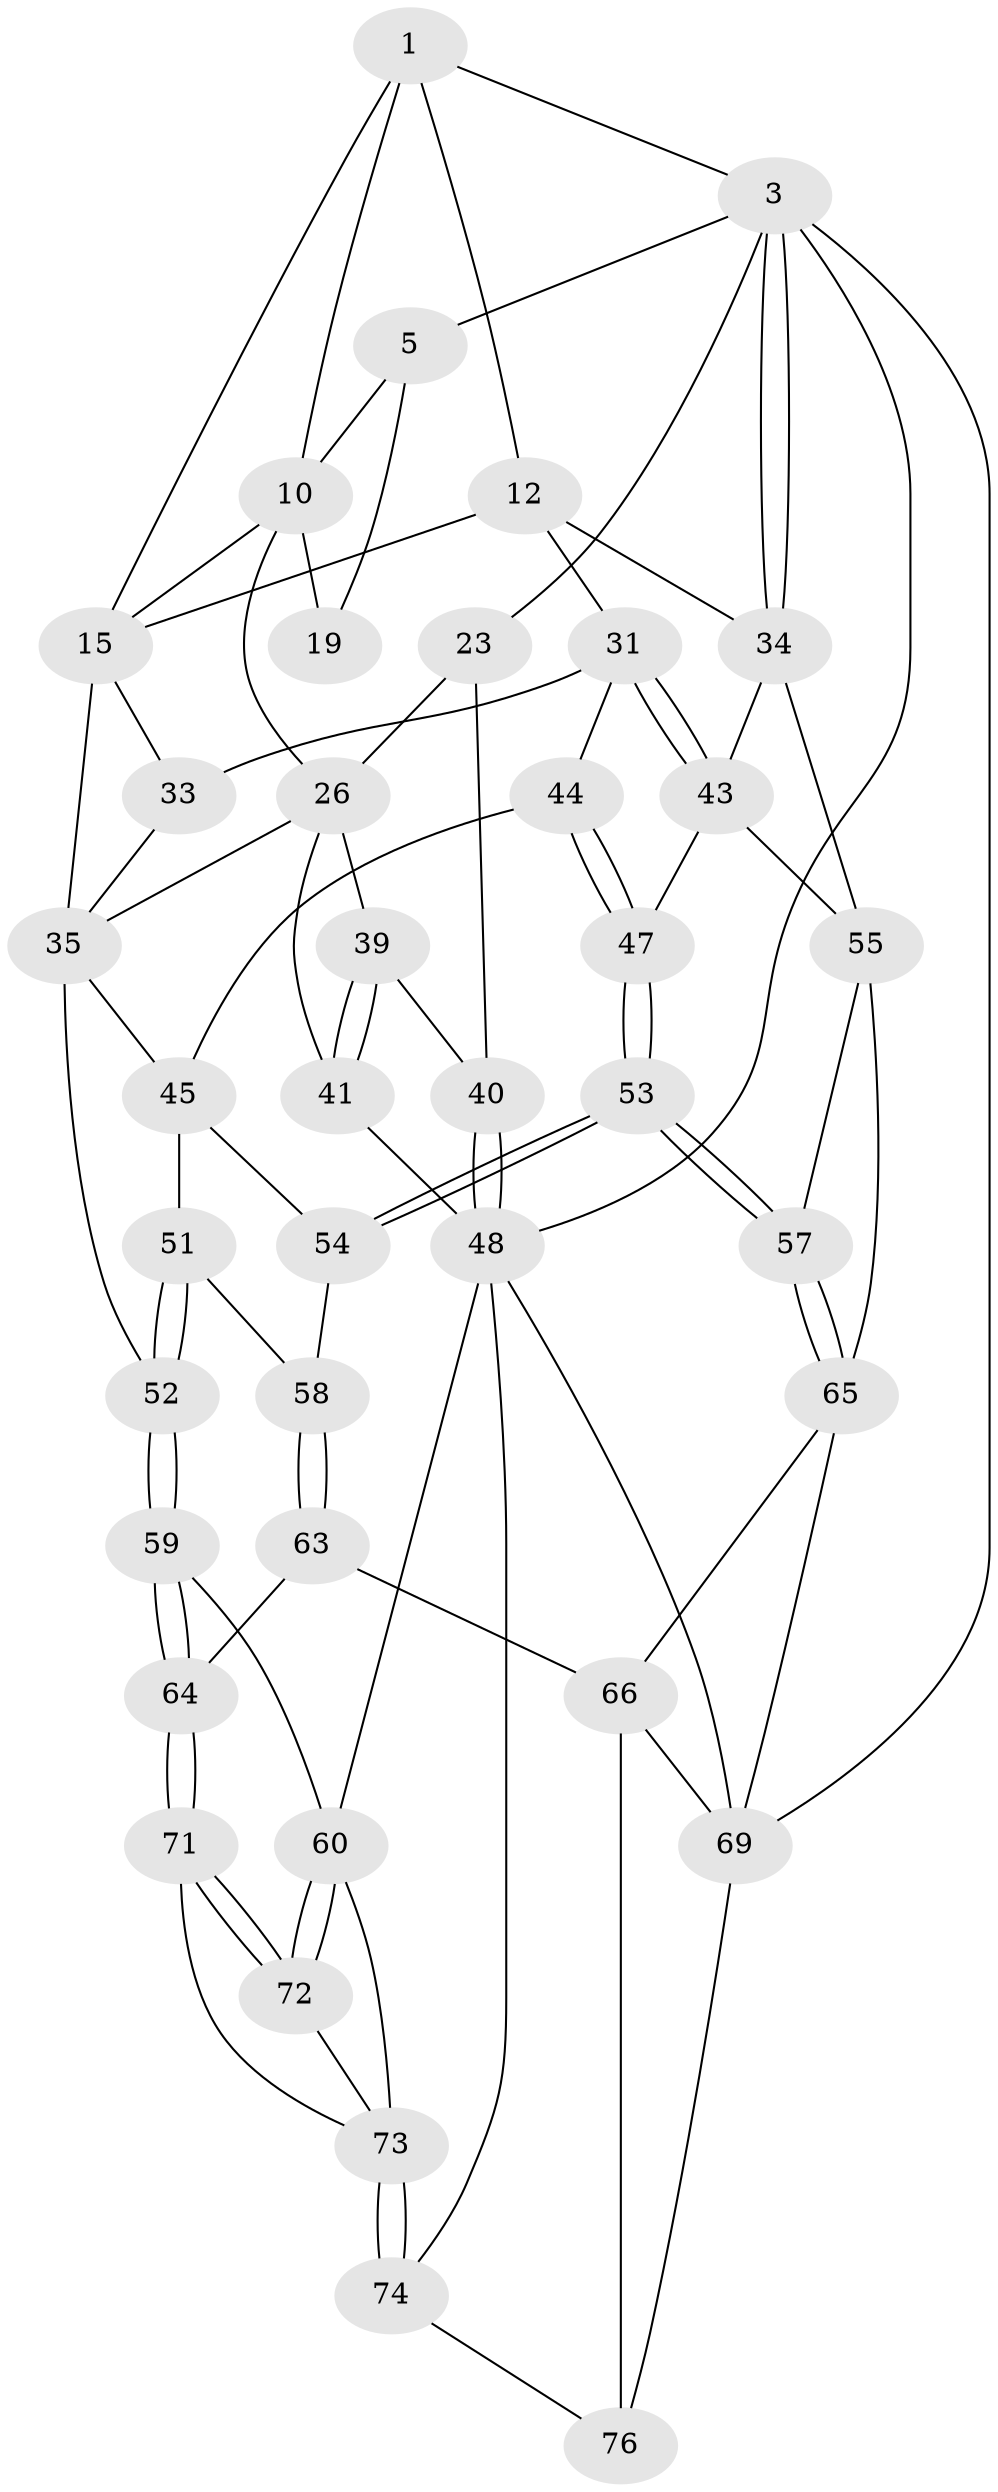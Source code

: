 // original degree distribution, {3: 0.0375, 4: 0.2625, 6: 0.2625, 5: 0.4375}
// Generated by graph-tools (version 1.1) at 2025/17/03/09/25 04:17:06]
// undirected, 40 vertices, 90 edges
graph export_dot {
graph [start="1"]
  node [color=gray90,style=filled];
  1 [pos="+0.5257719784394388+0",super="+2+7"];
  3 [pos="+1+0",super="+4"];
  5 [pos="+0+0",super="+6+14"];
  10 [pos="+0.42071459258691113+0.17476551084569603",super="+11+18"];
  12 [pos="+0.8592693606740923+0.2384344008360522",super="+13+30"];
  15 [pos="+0.6388494881454877+0.33433887263430884",super="+16"];
  19 [pos="+0.2869895454352823+0.3152022868756401",super="+20"];
  23 [pos="+0+0",super="+24+29"];
  26 [pos="+0.2460091796956399+0.5186545747332835",super="+27+37"];
  31 [pos="+0.8507552353449218+0.4845314876655705",super="+32"];
  33 [pos="+0.660544620863883+0.41477737120327685"];
  34 [pos="+1+0.14388963525720908",super="+42"];
  35 [pos="+0.4973924130496627+0.6000148060017618",super="+36+38"];
  39 [pos="+0.030488013866114005+0.5042727374719441"];
  40 [pos="+0+0.6161837556934905"];
  41 [pos="+0.200859633245272+0.6974883767437174"];
  43 [pos="+0.9126643921412149+0.5748441406894458",super="+46"];
  44 [pos="+0.7339480713537787+0.5913733160147341"];
  45 [pos="+0.7129471690289408+0.5958891642785628",super="+50"];
  47 [pos="+0.8155704959258826+0.6417955345600271"];
  48 [pos="+0+0.7732626606572729",super="+62+49"];
  51 [pos="+0.6721763282187238+0.652073610046934"];
  52 [pos="+0.549630601564727+0.7405242598152222"];
  53 [pos="+0.7883778007158941+0.7306340649351211"];
  54 [pos="+0.787439786417764+0.7307688826358458"];
  55 [pos="+1+0.800175116438283",super="+56"];
  57 [pos="+0.8304035596644378+0.7733787065375775"];
  58 [pos="+0.776581101496832+0.7331246093794609"];
  59 [pos="+0.5554766401607247+0.7953354483664484"];
  60 [pos="+0.3616222388194926+0.8569974415459745",super="+61"];
  63 [pos="+0.5949203796506243+0.8300636571881069"];
  64 [pos="+0.5753976444731572+0.818291730924395"];
  65 [pos="+0.8463573904706375+0.8215863932897804",super="+68"];
  66 [pos="+0.7154241229723348+0.8954300912710329",super="+67+79"];
  69 [pos="+1+1",super="+70"];
  71 [pos="+0.4207983429088397+1"];
  72 [pos="+0.3756139005628095+0.9617471631172388"];
  73 [pos="+0.20551361036774407+0.9358072714230167",super="+75"];
  74 [pos="+0.026115578183672137+1",super="+77"];
  76 [pos="+0.6108635686368376+1",super="+80"];
  1 -- 3;
  1 -- 12 [weight=2];
  1 -- 10;
  1 -- 15 [weight=2];
  3 -- 34;
  3 -- 34;
  3 -- 69;
  3 -- 5;
  3 -- 23;
  3 -- 48;
  5 -- 10 [weight=2];
  5 -- 19;
  10 -- 19 [weight=2];
  10 -- 26;
  10 -- 15;
  12 -- 15;
  12 -- 34;
  12 -- 31;
  15 -- 33;
  15 -- 35;
  23 -- 40;
  23 -- 26 [weight=2];
  26 -- 39;
  26 -- 41;
  26 -- 35;
  31 -- 43;
  31 -- 43;
  31 -- 33;
  31 -- 44;
  33 -- 35;
  34 -- 43;
  34 -- 55;
  35 -- 52;
  35 -- 45;
  39 -- 40;
  39 -- 41;
  39 -- 41;
  40 -- 48;
  40 -- 48;
  41 -- 48;
  43 -- 47;
  43 -- 55;
  44 -- 45;
  44 -- 47;
  44 -- 47;
  45 -- 51;
  45 -- 54;
  47 -- 53;
  47 -- 53;
  48 -- 60;
  48 -- 74;
  48 -- 69;
  51 -- 52;
  51 -- 52;
  51 -- 58;
  52 -- 59;
  52 -- 59;
  53 -- 54;
  53 -- 54;
  53 -- 57;
  53 -- 57;
  54 -- 58;
  55 -- 57;
  55 -- 65;
  57 -- 65;
  57 -- 65;
  58 -- 63;
  58 -- 63;
  59 -- 60;
  59 -- 64;
  59 -- 64;
  60 -- 72;
  60 -- 72;
  60 -- 73;
  63 -- 64;
  63 -- 66;
  64 -- 71;
  64 -- 71;
  65 -- 66;
  65 -- 69;
  66 -- 76 [weight=2];
  66 -- 69;
  69 -- 76;
  71 -- 72;
  71 -- 72;
  71 -- 73;
  72 -- 73;
  73 -- 74 [weight=2];
  73 -- 74;
  74 -- 76;
}

